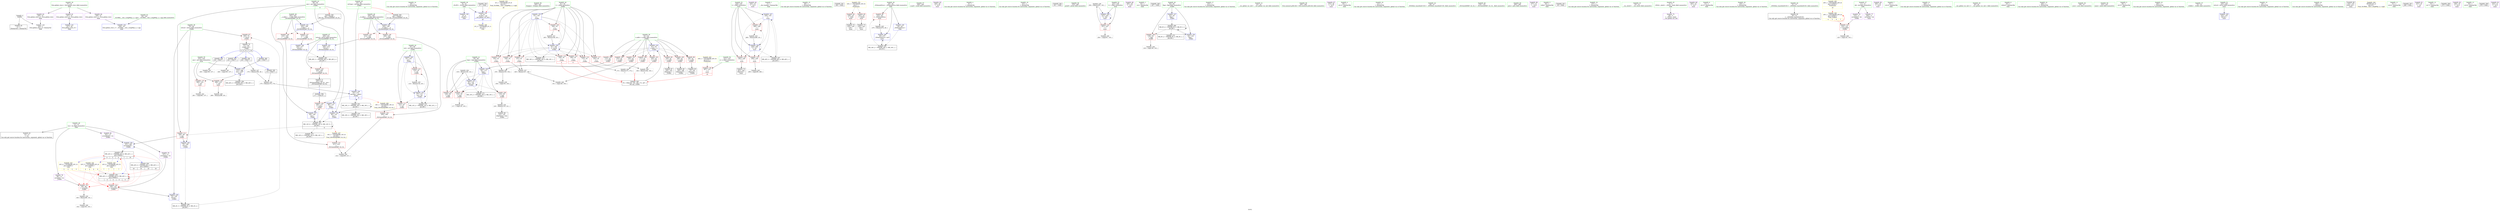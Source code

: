 digraph "SVFG" {
	label="SVFG";

	Node0x55bf9c7155f0 [shape=record,color=grey,label="{NodeID: 0\nNullPtr}"];
	Node0x55bf9c7155f0 -> Node0x55bf9c7287b0[style=solid];
	Node0x55bf9c7155f0 -> Node0x55bf9c72db80[style=solid];
	Node0x55bf9c726bb0 [shape=record,color=red,label="{NodeID: 97\n195\<--79\n\<--retval\n_Z3dfsi\n}"];
	Node0x55bf9c726bb0 -> Node0x55bf9c728ec0[style=solid];
	Node0x55bf9c724cc0 [shape=record,color=green,label="{NodeID: 14\n38\<--1\n\<--dummyObj\nCan only get source location for instruction, argument, global var or function.}"];
	Node0x55bf9c75a9d0 [shape=record,color=black,label="{NodeID: 360\n288 = PHI(77, )\n}"];
	Node0x55bf9c75a9d0 -> Node0x55bf9c72f1a0[style=solid];
	Node0x55bf9c727710 [shape=record,color=red,label="{NodeID: 111\n141\<--87\n\<--cnt\n_Z3dfsi\n}"];
	Node0x55bf9c727710 -> Node0x55bf9c72e4a0[style=solid];
	Node0x55bf9c725890 [shape=record,color=green,label="{NodeID: 28\n13\<--15\nvis\<--vis_field_insensitive\nGlob }"];
	Node0x55bf9c725890 -> Node0x55bf9c7288b0[style=solid];
	Node0x55bf9c725890 -> Node0x55bf9c729540[style=solid];
	Node0x55bf9c725890 -> Node0x55bf9c729610[style=solid];
	Node0x55bf9c725890 -> Node0x55bf9c7296e0[style=solid];
	Node0x55bf9c72cc20 [shape=record,color=red,label="{NodeID: 125\n220\<--200\n\<--retval\n_ZSt3minIiERKT_S2_S2_\n}"];
	Node0x55bf9c72cc20 -> Node0x55bf9c728f90[style=solid];
	Node0x55bf9c7265d0 [shape=record,color=green,label="{NodeID: 42\n87\<--88\ncnt\<--cnt_field_insensitive\n_Z3dfsi\n}"];
	Node0x55bf9c7265d0 -> Node0x55bf9c727640[style=solid];
	Node0x55bf9c7265d0 -> Node0x55bf9c727710[style=solid];
	Node0x55bf9c7265d0 -> Node0x55bf9c72e090[style=solid];
	Node0x55bf9c7265d0 -> Node0x55bf9c72e300[style=solid];
	Node0x55bf9c72d780 [shape=record,color=blue,label="{NodeID: 139\n8\<--9\n_ZL2PI\<--\nGlob }"];
	Node0x55bf9c7281b0 [shape=record,color=green,label="{NodeID: 56\n240\<--241\nfreopen\<--freopen_field_insensitive\n}"];
	Node0x55bf9c734320 [shape=record,color=grey,label="{NodeID: 236\n130 = Binary(129, 121, )\n}"];
	Node0x55bf9c734320 -> Node0x55bf9c72e230[style=solid];
	Node0x55bf9c72e3d0 [shape=record,color=blue,label="{NodeID: 153\n89\<--137\nans\<--\n_Z3dfsi\n}"];
	Node0x55bf9c72e3d0 -> Node0x55bf9c72e4a0[style=dashed];
	Node0x55bf9c72e3d0 -> Node0x55bf9c73cda0[style=dashed];
	Node0x55bf9c728ec0 [shape=record,color=black,label="{NodeID: 70\n77\<--195\n_Z3dfsi_ret\<--\n_Z3dfsi\n|{<s0>4|<s1>5|<s2>6|<s3>7|<s4>16}}"];
	Node0x55bf9c728ec0:s0 -> Node0x55bf9c759b20[style=solid,color=blue];
	Node0x55bf9c728ec0:s1 -> Node0x55bf9c759eb0[style=solid,color=blue];
	Node0x55bf9c728ec0:s2 -> Node0x55bf9c75a010[style=solid,color=blue];
	Node0x55bf9c728ec0:s3 -> Node0x55bf9c75a150[style=solid,color=blue];
	Node0x55bf9c728ec0:s4 -> Node0x55bf9c75a9d0[style=solid,color=blue];
	Node0x55bf9c735820 [shape=record,color=grey,label="{NodeID: 250\n212 = cmp(209, 211, )\n}"];
	Node0x55bf9c72ef30 [shape=record,color=blue,label="{NodeID: 167\n229\<--103\ni\<--\nmain\n}"];
	Node0x55bf9c72ef30 -> Node0x55bf9c72d2a0[style=dashed];
	Node0x55bf9c72ef30 -> Node0x55bf9c72d370[style=dashed];
	Node0x55bf9c72ef30 -> Node0x55bf9c72d440[style=dashed];
	Node0x55bf9c72ef30 -> Node0x55bf9c72f000[style=dashed];
	Node0x55bf9c72ef30 -> Node0x55bf9c73eba0[style=dashed];
	Node0x55bf9c729a20 [shape=record,color=purple,label="{NodeID: 84\n244\<--23\n\<--.str.4\nmain\n}"];
	Node0x55bf9c723dc0 [shape=record,color=green,label="{NodeID: 1\n7\<--1\n__dso_handle\<--dummyObj\nGlob }"];
	Node0x55bf9c726c80 [shape=record,color=red,label="{NodeID: 98\n96\<--81\n\<--n.addr\n_Z3dfsi\n}"];
	Node0x55bf9c726c80 -> Node0x55bf9c728ab0[style=solid];
	Node0x55bf9c724d50 [shape=record,color=green,label="{NodeID: 15\n68\<--1\n\<--dummyObj\nCan only get source location for instruction, argument, global var or function.}"];
	Node0x55bf9c75ace0 [shape=record,color=black,label="{NodeID: 361\n294 = PHI()\n}"];
	Node0x55bf9c7458a0 [shape=record,color=yellow,style=double,label="{NodeID: 278\n32V_1 = ENCHI(MR_32V_0)\npts\{1 \}\nFun[main]}"];
	Node0x55bf9c7458a0 -> Node0x55bf9c72a2d0[style=dashed];
	Node0x55bf9c7458a0 -> Node0x55bf9c72a3a0[style=dashed];
	Node0x55bf9c7277e0 [shape=record,color=red,label="{NodeID: 112\n188\<--89\n\<--ans\n_Z3dfsi\n}"];
	Node0x55bf9c7277e0 -> Node0x55bf9c72e8b0[style=solid];
	Node0x55bf9c7277e0 -> Node0x55bf9c72e980[style=solid];
	Node0x55bf9c725990 [shape=record,color=green,label="{NodeID: 29\n28\<--30\n_ZZ4mainE2ca\<--_ZZ4mainE2ca_field_insensitive\nGlob }"];
	Node0x55bf9c725990 -> Node0x55bf9c726ae0[style=solid];
	Node0x55bf9c725990 -> Node0x55bf9c72d880[style=solid];
	Node0x55bf9c725990 -> Node0x55bf9c72f0d0[style=solid];
	Node0x55bf9c72ccf0 [shape=record,color=red,label="{NodeID: 126\n210\<--202\n\<--__a.addr\n_ZSt3minIiERKT_S2_S2_\n}"];
	Node0x55bf9c72ccf0 -> Node0x55bf9c72d100[style=solid];
	Node0x55bf9c7266a0 [shape=record,color=green,label="{NodeID: 43\n89\<--90\nans\<--ans_field_insensitive\n_Z3dfsi\n|{|<s4>8}}"];
	Node0x55bf9c7266a0 -> Node0x55bf9c7277e0[style=solid];
	Node0x55bf9c7266a0 -> Node0x55bf9c72e3d0[style=solid];
	Node0x55bf9c7266a0 -> Node0x55bf9c72e4a0[style=solid];
	Node0x55bf9c7266a0 -> Node0x55bf9c72e710[style=solid];
	Node0x55bf9c7266a0:s4 -> Node0x55bf9c75ae80[style=solid,color=red];
	Node0x55bf9c72d880 [shape=record,color=blue,label="{NodeID: 140\n28\<--29\n_ZZ4mainE2ca\<--\nGlob }"];
	Node0x55bf9c72d880 -> Node0x55bf9c73e1a0[style=dashed];
	Node0x55bf9c7282b0 [shape=record,color=green,label="{NodeID: 57\n248\<--249\nscanf\<--scanf_field_insensitive\n}"];
	Node0x55bf9c7344a0 [shape=record,color=grey,label="{NodeID: 237\n149 = Binary(147, 148, )\n}"];
	Node0x55bf9c7344a0 -> Node0x55bf9c7356a0[style=solid];
	Node0x55bf9c72e4a0 [shape=record,color=blue,label="{NodeID: 154\n89\<--141\nans\<--\n_Z3dfsi\n}"];
	Node0x55bf9c72e4a0 -> Node0x55bf9c73cda0[style=dashed];
	Node0x55bf9c728f90 [shape=record,color=black,label="{NodeID: 71\n197\<--220\n_ZSt3minIiERKT_S2_S2__ret\<--\n_ZSt3minIiERKT_S2_S2_\n|{<s0>8}}"];
	Node0x55bf9c728f90:s0 -> Node0x55bf9c75a290[style=solid,color=blue];
	Node0x55bf9c73cda0 [shape=record,color=black,label="{NodeID: 251\nMR_14V_6 = PHI(MR_14V_8, MR_14V_5, )\npts\{90 \}\n|{|<s5>8}}"];
	Node0x55bf9c73cda0 -> Node0x55bf9c7277e0[style=dashed];
	Node0x55bf9c73cda0 -> Node0x55bf9c72cb50[style=dashed];
	Node0x55bf9c73cda0 -> Node0x55bf9c72e710[style=dashed];
	Node0x55bf9c73cda0 -> Node0x55bf9c73cda0[style=dashed];
	Node0x55bf9c73cda0 -> Node0x55bf9c743fa0[style=dashed];
	Node0x55bf9c73cda0:s5 -> Node0x55bf9c746ac0[style=dashed,color=red];
	Node0x55bf9c72f000 [shape=record,color=blue,label="{NodeID: 168\n229\<--269\ni\<--inc\nmain\n}"];
	Node0x55bf9c72f000 -> Node0x55bf9c72d2a0[style=dashed];
	Node0x55bf9c72f000 -> Node0x55bf9c72d370[style=dashed];
	Node0x55bf9c72f000 -> Node0x55bf9c72d440[style=dashed];
	Node0x55bf9c72f000 -> Node0x55bf9c72f000[style=dashed];
	Node0x55bf9c72f000 -> Node0x55bf9c73eba0[style=dashed];
	Node0x55bf9c729af0 [shape=record,color=purple,label="{NodeID: 85\n246\<--26\n\<--.str.5\nmain\n}"];
	Node0x55bf9c723e50 [shape=record,color=green,label="{NodeID: 2\n9\<--1\n\<--dummyObj\nCan only get source location for instruction, argument, global var or function.}"];
	Node0x55bf9c74b190 [shape=record,color=yellow,style=double,label="{NodeID: 348\n2V_2 = CSCHI(MR_2V_1)\npts\{10 \}\nCS[]}"];
	Node0x55bf9c726d50 [shape=record,color=red,label="{NodeID: 99\n105\<--81\n\<--n.addr\n_Z3dfsi\n}"];
	Node0x55bf9c726d50 -> Node0x55bf9c728c50[style=solid];
	Node0x55bf9c724de0 [shape=record,color=green,label="{NodeID: 16\n101\<--1\n\<--dummyObj\nCan only get source location for instruction, argument, global var or function.}"];
	Node0x55bf9c75adb0 [shape=record,color=black,label="{NodeID: 362\n301 = PHI()\n}"];
	Node0x55bf9c7278b0 [shape=record,color=red,label="{NodeID: 113\n147\<--91\n\<--i\n_Z3dfsi\n}"];
	Node0x55bf9c7278b0 -> Node0x55bf9c7344a0[style=solid];
	Node0x55bf9c725a90 [shape=record,color=green,label="{NodeID: 30\n37\<--41\nllvm.global_ctors\<--llvm.global_ctors_field_insensitive\nGlob }"];
	Node0x55bf9c725a90 -> Node0x55bf9c729fd0[style=solid];
	Node0x55bf9c725a90 -> Node0x55bf9c72a0d0[style=solid];
	Node0x55bf9c725a90 -> Node0x55bf9c72a1d0[style=solid];
	Node0x55bf9c72cdc0 [shape=record,color=red,label="{NodeID: 127\n217\<--202\n\<--__a.addr\n_ZSt3minIiERKT_S2_S2_\n}"];
	Node0x55bf9c72cdc0 -> Node0x55bf9c72ecc0[style=solid];
	Node0x55bf9c726770 [shape=record,color=green,label="{NodeID: 44\n91\<--92\ni\<--i_field_insensitive\n_Z3dfsi\n}"];
	Node0x55bf9c726770 -> Node0x55bf9c7278b0[style=solid];
	Node0x55bf9c726770 -> Node0x55bf9c727980[style=solid];
	Node0x55bf9c726770 -> Node0x55bf9c727a50[style=solid];
	Node0x55bf9c726770 -> Node0x55bf9c72c4d0[style=solid];
	Node0x55bf9c726770 -> Node0x55bf9c72c5a0[style=solid];
	Node0x55bf9c726770 -> Node0x55bf9c72c670[style=solid];
	Node0x55bf9c726770 -> Node0x55bf9c72c740[style=solid];
	Node0x55bf9c726770 -> Node0x55bf9c72c810[style=solid];
	Node0x55bf9c726770 -> Node0x55bf9c72e570[style=solid];
	Node0x55bf9c726770 -> Node0x55bf9c72e7e0[style=solid];
	Node0x55bf9c733120 [shape=record,color=grey,label="{NodeID: 224\n155 = Binary(153, 154, )\n}"];
	Node0x55bf9c733120 -> Node0x55bf9c7347a0[style=solid];
	Node0x55bf9c72d980 [shape=record,color=blue,label="{NodeID: 141\n327\<--38\nllvm.global_ctors_0\<--\nGlob }"];
	Node0x55bf9c7283b0 [shape=record,color=green,label="{NodeID: 58\n279\<--280\nprintf\<--printf_field_insensitive\n}"];
	Node0x55bf9c734620 [shape=record,color=grey,label="{NodeID: 238\n252 = Binary(251, 101, )\n}"];
	Node0x55bf9c734620 -> Node0x55bf9c72ee60[style=solid];
	Node0x55bf9c72e570 [shape=record,color=blue,label="{NodeID: 155\n91\<--145\ni\<--\n_Z3dfsi\n}"];
	Node0x55bf9c72e570 -> Node0x55bf9c7278b0[style=dashed];
	Node0x55bf9c72e570 -> Node0x55bf9c727980[style=dashed];
	Node0x55bf9c72e570 -> Node0x55bf9c727a50[style=dashed];
	Node0x55bf9c72e570 -> Node0x55bf9c72c4d0[style=dashed];
	Node0x55bf9c72e570 -> Node0x55bf9c72c5a0[style=dashed];
	Node0x55bf9c72e570 -> Node0x55bf9c72c670[style=dashed];
	Node0x55bf9c72e570 -> Node0x55bf9c72c740[style=dashed];
	Node0x55bf9c72e570 -> Node0x55bf9c72c810[style=dashed];
	Node0x55bf9c72e570 -> Node0x55bf9c72e7e0[style=dashed];
	Node0x55bf9c72e570 -> Node0x55bf9c7444a0[style=dashed];
	Node0x55bf9c729060 [shape=record,color=black,label="{NodeID: 72\n239\<--236\ncall\<--\nmain\n}"];
	Node0x55bf9c72f0d0 [shape=record,color=blue,label="{NodeID: 169\n28\<--275\n_ZZ4mainE2ca\<--inc5\nmain\n}"];
	Node0x55bf9c72f0d0 -> Node0x55bf9c73e1a0[style=dashed];
	Node0x55bf9c729bc0 [shape=record,color=purple,label="{NodeID: 86\n265\<--26\n\<--.str.5\nmain\n}"];
	Node0x55bf9c723ee0 [shape=record,color=green,label="{NodeID: 3\n16\<--1\n.str\<--dummyObj\nGlob }"];
	Node0x55bf9c759a20 [shape=record,color=black,label="{NodeID: 349\n247 = PHI()\n}"];
	Node0x55bf9c7418a0 [shape=record,color=black,label="{NodeID: 266\nMR_8V_4 = PHI(MR_8V_5, MR_8V_3, )\npts\{84 \}\n}"];
	Node0x55bf9c7418a0 -> Node0x55bf9c727300[style=dashed];
	Node0x55bf9c7418a0 -> Node0x55bf9c72e160[style=dashed];
	Node0x55bf9c7418a0 -> Node0x55bf9c7418a0[style=dashed];
	Node0x55bf9c7418a0 -> Node0x55bf9c742ca0[style=dashed];
	Node0x55bf9c726e20 [shape=record,color=red,label="{NodeID: 100\n112\<--81\n\<--n.addr\n_Z3dfsi\n}"];
	Node0x55bf9c726e20 -> Node0x55bf9c72dfc0[style=solid];
	Node0x55bf9c724e70 [shape=record,color=green,label="{NodeID: 17\n103\<--1\n\<--dummyObj\nCan only get source location for instruction, argument, global var or function.}"];
	Node0x55bf9c75ae80 [shape=record,color=black,label="{NodeID: 363\n198 = PHI(89, )\n0th arg _ZSt3minIiERKT_S2_S2_ }"];
	Node0x55bf9c75ae80 -> Node0x55bf9c72ea50[style=solid];
	Node0x55bf9c727980 [shape=record,color=red,label="{NodeID: 114\n148\<--91\n\<--i\n_Z3dfsi\n}"];
	Node0x55bf9c727980 -> Node0x55bf9c7344a0[style=solid];
	Node0x55bf9c725b90 [shape=record,color=green,label="{NodeID: 31\n42\<--43\n__cxx_global_var_init\<--__cxx_global_var_init_field_insensitive\n}"];
	Node0x55bf9c72ce90 [shape=record,color=red,label="{NodeID: 128\n208\<--204\n\<--__b.addr\n_ZSt3minIiERKT_S2_S2_\n}"];
	Node0x55bf9c72ce90 -> Node0x55bf9c72d030[style=solid];
	Node0x55bf9c726840 [shape=record,color=green,label="{NodeID: 45\n93\<--94\nref.tmp\<--ref.tmp_field_insensitive\n_Z3dfsi\n|{|<s1>8}}"];
	Node0x55bf9c726840 -> Node0x55bf9c72e640[style=solid];
	Node0x55bf9c726840:s1 -> Node0x55bf9c75b020[style=solid,color=red];
	Node0x55bf9c7332a0 [shape=record,color=grey,label="{NodeID: 225\n275 = Binary(274, 29, )\n}"];
	Node0x55bf9c7332a0 -> Node0x55bf9c72f0d0[style=solid];
	Node0x55bf9c72da80 [shape=record,color=blue,label="{NodeID: 142\n328\<--39\nllvm.global_ctors_1\<--_GLOBAL__sub_I_xing89qs_2_1.cpp\nGlob }"];
	Node0x55bf9c7284b0 [shape=record,color=green,label="{NodeID: 59\n285\<--286\nllvm.memset.p0i8.i64\<--llvm.memset.p0i8.i64_field_insensitive\n}"];
	Node0x55bf9c7347a0 [shape=record,color=grey,label="{NodeID: 239\n156 = cmp(155, 103, )\n}"];
	Node0x55bf9c72e640 [shape=record,color=blue,label="{NodeID: 156\n93\<--175\nref.tmp\<--add23\n_Z3dfsi\n|{|<s2>8}}"];
	Node0x55bf9c72e640 -> Node0x55bf9c72cb50[style=dashed];
	Node0x55bf9c72e640 -> Node0x55bf9c73d7a0[style=dashed];
	Node0x55bf9c72e640:s2 -> Node0x55bf9c746bd0[style=dashed,color=red];
	Node0x55bf9c729130 [shape=record,color=black,label="{NodeID: 73\n245\<--242\ncall1\<--\nmain\n}"];
	Node0x55bf9c73d7a0 [shape=record,color=black,label="{NodeID: 253\nMR_18V_3 = PHI(MR_18V_5, MR_18V_1, )\npts\{94 \}\n}"];
	Node0x55bf9c73d7a0 -> Node0x55bf9c72e640[style=dashed];
	Node0x55bf9c73d7a0 -> Node0x55bf9c73d7a0[style=dashed];
	Node0x55bf9c73d7a0 -> Node0x55bf9c7449a0[style=dashed];
	Node0x55bf9c72f1a0 [shape=record,color=blue,label="{NodeID: 170\n233\<--288\nans\<--call7\nmain\n}"];
	Node0x55bf9c72f1a0 -> Node0x55bf9c72d5e0[style=dashed];
	Node0x55bf9c72f1a0 -> Node0x55bf9c72d6b0[style=dashed];
	Node0x55bf9c72f1a0 -> Node0x55bf9c73f0a0[style=dashed];
	Node0x55bf9c729c90 [shape=record,color=purple,label="{NodeID: 87\n272\<--26\n\<--.str.5\nmain\n}"];
	Node0x55bf9c723f70 [shape=record,color=green,label="{NodeID: 4\n18\<--1\n.str.2\<--dummyObj\nGlob }"];
	Node0x55bf9c759b20 [shape=record,color=black,label="{NodeID: 350\n159 = PHI(77, )\n}"];
	Node0x55bf9c759b20 -> Node0x55bf9c734da0[style=solid];
	Node0x55bf9c726ef0 [shape=record,color=red,label="{NodeID: 101\n150\<--81\n\<--n.addr\n_Z3dfsi\n}"];
	Node0x55bf9c726ef0 -> Node0x55bf9c7356a0[style=solid];
	Node0x55bf9c724f00 [shape=record,color=green,label="{NodeID: 18\n121\<--1\n\<--dummyObj\nCan only get source location for instruction, argument, global var or function.}"];
	Node0x55bf9c75b020 [shape=record,color=black,label="{NodeID: 364\n199 = PHI(93, )\n1st arg _ZSt3minIiERKT_S2_S2_ }"];
	Node0x55bf9c75b020 -> Node0x55bf9c72eb20[style=solid];
	Node0x55bf9c727a50 [shape=record,color=red,label="{NodeID: 115\n154\<--91\n\<--i\n_Z3dfsi\n}"];
	Node0x55bf9c727a50 -> Node0x55bf9c733120[style=solid];
	Node0x55bf9c725c90 [shape=record,color=green,label="{NodeID: 32\n46\<--47\n_ZNSt8ios_base4InitC1Ev\<--_ZNSt8ios_base4InitC1Ev_field_insensitive\n}"];
	Node0x55bf9c72cf60 [shape=record,color=red,label="{NodeID: 129\n214\<--204\n\<--__b.addr\n_ZSt3minIiERKT_S2_S2_\n}"];
	Node0x55bf9c72cf60 -> Node0x55bf9c72ebf0[style=solid];
	Node0x55bf9c726910 [shape=record,color=green,label="{NodeID: 46\n178\<--179\n_ZSt3minIiERKT_S2_S2_\<--_ZSt3minIiERKT_S2_S2__field_insensitive\n}"];
	Node0x55bf9c733420 [shape=record,color=grey,label="{NodeID: 226\n173 = Binary(171, 172, )\n|{<s0>7}}"];
	Node0x55bf9c733420:s0 -> Node0x55bf9c75b160[style=solid,color=red];
	Node0x55bf9c72db80 [shape=record,color=blue, style = dotted,label="{NodeID: 143\n329\<--3\nllvm.global_ctors_2\<--dummyVal\nGlob }"];
	Node0x55bf9c7285b0 [shape=record,color=green,label="{NodeID: 60\n295\<--296\nputs\<--puts_field_insensitive\n}"];
	Node0x55bf9c734920 [shape=record,color=grey,label="{NodeID: 240\n254 = cmp(251, 103, )\n}"];
	Node0x55bf9c72e710 [shape=record,color=blue,label="{NodeID: 157\n89\<--180\nans\<--\n_Z3dfsi\n}"];
	Node0x55bf9c72e710 -> Node0x55bf9c73cda0[style=dashed];
	Node0x55bf9c729200 [shape=record,color=black,label="{NodeID: 74\n263\<--262\nidxprom\<--\nmain\n}"];
	Node0x55bf9c73dca0 [shape=record,color=black,label="{NodeID: 254\nMR_22V_3 = PHI(MR_22V_8, MR_22V_1, )\npts\{150000 \}\n|{|<s2>4|<s3>4|<s4>4|<s5>4}}"];
	Node0x55bf9c73dca0 -> Node0x55bf9c72e8b0[style=dashed];
	Node0x55bf9c73dca0 -> Node0x55bf9c73dca0[style=dashed];
	Node0x55bf9c73dca0:s2 -> Node0x55bf9c72c8e0[style=dashed,color=red];
	Node0x55bf9c73dca0:s3 -> Node0x55bf9c72c9b0[style=dashed,color=red];
	Node0x55bf9c73dca0:s4 -> Node0x55bf9c73dca0[style=dashed,color=red];
	Node0x55bf9c73dca0:s5 -> Node0x55bf9c744ea0[style=dashed,color=red];
	Node0x55bf9c729d60 [shape=record,color=purple,label="{NodeID: 88\n277\<--31\n\<--.str.6\nmain\n}"];
	Node0x55bf9c7247b0 [shape=record,color=green,label="{NodeID: 5\n20\<--1\nstdin\<--dummyObj\nGlob }"];
	Node0x55bf9c759d10 [shape=record,color=black,label="{NodeID: 351\n49 = PHI()\n}"];
	Node0x55bf9c726fc0 [shape=record,color=red,label="{NodeID: 102\n153\<--81\n\<--n.addr\n_Z3dfsi\n}"];
	Node0x55bf9c726fc0 -> Node0x55bf9c733120[style=solid];
	Node0x55bf9c724f90 [shape=record,color=green,label="{NodeID: 19\n137\<--1\n\<--dummyObj\nCan only get source location for instruction, argument, global var or function.}"];
	Node0x55bf9c75b160 [shape=record,color=black,label="{NodeID: 365\n78 = PHI(158, 164, 168, 173, 287, )\n0th arg _Z3dfsi }"];
	Node0x55bf9c75b160 -> Node0x55bf9c72dd50[style=solid];
	Node0x55bf9c72c4d0 [shape=record,color=red,label="{NodeID: 116\n158\<--91\n\<--i\n_Z3dfsi\n|{<s0>4}}"];
	Node0x55bf9c72c4d0:s0 -> Node0x55bf9c75b160[style=solid,color=red];
	Node0x55bf9c725d90 [shape=record,color=green,label="{NodeID: 33\n52\<--53\n__cxa_atexit\<--__cxa_atexit_field_insensitive\n}"];
	Node0x55bf9c72d030 [shape=record,color=red,label="{NodeID: 130\n209\<--208\n\<--\n_ZSt3minIiERKT_S2_S2_\n}"];
	Node0x55bf9c72d030 -> Node0x55bf9c735820[style=solid];
	Node0x55bf9c726a10 [shape=record,color=green,label="{NodeID: 47\n200\<--201\nretval\<--retval_field_insensitive\n_ZSt3minIiERKT_S2_S2_\n}"];
	Node0x55bf9c726a10 -> Node0x55bf9c72cc20[style=solid];
	Node0x55bf9c726a10 -> Node0x55bf9c72ebf0[style=solid];
	Node0x55bf9c726a10 -> Node0x55bf9c72ecc0[style=solid];
	Node0x55bf9c7335a0 [shape=record,color=grey,label="{NodeID: 227\n170 = Binary(169, 29, )\n}"];
	Node0x55bf9c7335a0 -> Node0x55bf9c734020[style=solid];
	Node0x55bf9c72dc80 [shape=record,color=blue,label="{NodeID: 144\n8\<--67\n_ZL2PI\<--call\n__cxx_global_var_init.1\n|{<s0>20}}"];
	Node0x55bf9c72dc80:s0 -> Node0x55bf9c74b190[style=dashed,color=blue];
	Node0x55bf9c7286b0 [shape=record,color=green,label="{NodeID: 61\n39\<--322\n_GLOBAL__sub_I_xing89qs_2_1.cpp\<--_GLOBAL__sub_I_xing89qs_2_1.cpp_field_insensitive\n}"];
	Node0x55bf9c7286b0 -> Node0x55bf9c72da80[style=solid];
	Node0x55bf9c734aa0 [shape=record,color=grey,label="{NodeID: 241\n166 = cmp(165, 137, )\n}"];
	Node0x55bf9c72e7e0 [shape=record,color=blue,label="{NodeID: 158\n91\<--185\ni\<--inc26\n_Z3dfsi\n}"];
	Node0x55bf9c72e7e0 -> Node0x55bf9c7278b0[style=dashed];
	Node0x55bf9c72e7e0 -> Node0x55bf9c727980[style=dashed];
	Node0x55bf9c72e7e0 -> Node0x55bf9c727a50[style=dashed];
	Node0x55bf9c72e7e0 -> Node0x55bf9c72c4d0[style=dashed];
	Node0x55bf9c72e7e0 -> Node0x55bf9c72c5a0[style=dashed];
	Node0x55bf9c72e7e0 -> Node0x55bf9c72c670[style=dashed];
	Node0x55bf9c72e7e0 -> Node0x55bf9c72c740[style=dashed];
	Node0x55bf9c72e7e0 -> Node0x55bf9c72c810[style=dashed];
	Node0x55bf9c72e7e0 -> Node0x55bf9c72e7e0[style=dashed];
	Node0x55bf9c72e7e0 -> Node0x55bf9c7444a0[style=dashed];
	Node0x55bf9c7292d0 [shape=record,color=purple,label="{NodeID: 75\n48\<--4\n\<--_ZStL8__ioinit\n__cxx_global_var_init\n}"];
	Node0x55bf9c73e1a0 [shape=record,color=black,label="{NodeID: 255\nMR_34V_2 = PHI(MR_34V_3, MR_34V_1, )\npts\{30 \}\n}"];
	Node0x55bf9c73e1a0 -> Node0x55bf9c726ae0[style=dashed];
	Node0x55bf9c73e1a0 -> Node0x55bf9c72f0d0[style=dashed];
	Node0x55bf9c729e30 [shape=record,color=purple,label="{NodeID: 89\n293\<--33\n\<--.str.7\nmain\n}"];
	Node0x55bf9c724840 [shape=record,color=green,label="{NodeID: 6\n21\<--1\n.str.3\<--dummyObj\nGlob }"];
	Node0x55bf9c759de0 [shape=record,color=black,label="{NodeID: 352\n67 = PHI()\n}"];
	Node0x55bf9c759de0 -> Node0x55bf9c72dc80[style=solid];
	Node0x55bf9c7427a0 [shape=record,color=black,label="{NodeID: 269\nMR_4V_3 = PHI(MR_4V_4, MR_4V_2, )\npts\{80 \}\n}"];
	Node0x55bf9c7427a0 -> Node0x55bf9c726bb0[style=dashed];
	Node0x55bf9c727090 [shape=record,color=red,label="{NodeID: 103\n162\<--81\n\<--n.addr\n_Z3dfsi\n}"];
	Node0x55bf9c727090 -> Node0x55bf9c733720[style=solid];
	Node0x55bf9c725090 [shape=record,color=green,label="{NodeID: 20\n145\<--1\n\<--dummyObj\nCan only get source location for instruction, argument, global var or function.}"];
	Node0x55bf9c746740 [shape=record,color=yellow,style=double,label="{NodeID: 283\n42V_1 = ENCHI(MR_42V_0)\npts\{232 \}\nFun[main]}"];
	Node0x55bf9c746740 -> Node0x55bf9c72d510[style=dashed];
	Node0x55bf9c72c5a0 [shape=record,color=red,label="{NodeID: 117\n163\<--91\n\<--i\n_Z3dfsi\n}"];
	Node0x55bf9c72c5a0 -> Node0x55bf9c733720[style=solid];
	Node0x55bf9c725e90 [shape=record,color=green,label="{NodeID: 34\n51\<--57\n_ZNSt8ios_base4InitD1Ev\<--_ZNSt8ios_base4InitD1Ev_field_insensitive\n}"];
	Node0x55bf9c725e90 -> Node0x55bf9c7289b0[style=solid];
	Node0x55bf9c72d100 [shape=record,color=red,label="{NodeID: 131\n211\<--210\n\<--\n_ZSt3minIiERKT_S2_S2_\n}"];
	Node0x55bf9c72d100 -> Node0x55bf9c735820[style=solid];
	Node0x55bf9c727b00 [shape=record,color=green,label="{NodeID: 48\n202\<--203\n__a.addr\<--__a.addr_field_insensitive\n_ZSt3minIiERKT_S2_S2_\n}"];
	Node0x55bf9c727b00 -> Node0x55bf9c72ccf0[style=solid];
	Node0x55bf9c727b00 -> Node0x55bf9c72cdc0[style=solid];
	Node0x55bf9c727b00 -> Node0x55bf9c72ea50[style=solid];
	Node0x55bf9c733720 [shape=record,color=grey,label="{NodeID: 228\n164 = Binary(162, 163, )\n|{<s0>5}}"];
	Node0x55bf9c733720:s0 -> Node0x55bf9c75b160[style=solid,color=red];
	Node0x55bf9c72dd50 [shape=record,color=blue,label="{NodeID: 145\n81\<--78\nn.addr\<--n\n_Z3dfsi\n}"];
	Node0x55bf9c72dd50 -> Node0x55bf9c726c80[style=dashed];
	Node0x55bf9c72dd50 -> Node0x55bf9c726d50[style=dashed];
	Node0x55bf9c72dd50 -> Node0x55bf9c726e20[style=dashed];
	Node0x55bf9c72dd50 -> Node0x55bf9c726ef0[style=dashed];
	Node0x55bf9c72dd50 -> Node0x55bf9c726fc0[style=dashed];
	Node0x55bf9c72dd50 -> Node0x55bf9c727090[style=dashed];
	Node0x55bf9c72dd50 -> Node0x55bf9c727160[style=dashed];
	Node0x55bf9c72dd50 -> Node0x55bf9c727230[style=dashed];
	Node0x55bf9c7287b0 [shape=record,color=black,label="{NodeID: 62\n2\<--3\ndummyVal\<--dummyVal\n}"];
	Node0x55bf9c734c20 [shape=record,color=grey,label="{NodeID: 242\n291 = cmp(290, 137, )\n}"];
	Node0x55bf9c72e8b0 [shape=record,color=blue,label="{NodeID: 159\n191\<--188\narrayidx28\<--\n_Z3dfsi\n}"];
	Node0x55bf9c72e8b0 -> Node0x55bf9c744ea0[style=dashed];
	Node0x55bf9c7293a0 [shape=record,color=purple,label="{NodeID: 76\n123\<--11\narrayidx5\<--ok\n_Z3dfsi\n}"];
	Node0x55bf9c7293a0 -> Node0x55bf9c72ca80[style=solid];
	Node0x55bf9c729f00 [shape=record,color=purple,label="{NodeID: 90\n300\<--35\n\<--.str.8\nmain\n}"];
	Node0x55bf9c7248d0 [shape=record,color=green,label="{NodeID: 7\n23\<--1\n.str.4\<--dummyObj\nGlob }"];
	Node0x55bf9c759eb0 [shape=record,color=black,label="{NodeID: 353\n165 = PHI(77, )\n}"];
	Node0x55bf9c759eb0 -> Node0x55bf9c734aa0[style=solid];
	Node0x55bf9c742ca0 [shape=record,color=black,label="{NodeID: 270\nMR_8V_2 = PHI(MR_8V_4, MR_8V_1, )\npts\{84 \}\n}"];
	Node0x55bf9c727160 [shape=record,color=red,label="{NodeID: 104\n171\<--81\n\<--n.addr\n_Z3dfsi\n}"];
	Node0x55bf9c727160 -> Node0x55bf9c733420[style=solid];
	Node0x55bf9c725190 [shape=record,color=green,label="{NodeID: 21\n260\<--1\n\<--dummyObj\nCan only get source location for instruction, argument, global var or function.}"];
	Node0x55bf9c72c670 [shape=record,color=red,label="{NodeID: 118\n168\<--91\n\<--i\n_Z3dfsi\n|{<s0>6}}"];
	Node0x55bf9c72c670:s0 -> Node0x55bf9c75b160[style=solid,color=red];
	Node0x55bf9c725f90 [shape=record,color=green,label="{NodeID: 35\n64\<--65\n__cxx_global_var_init.1\<--__cxx_global_var_init.1_field_insensitive\n}"];
	Node0x55bf9c72d1d0 [shape=record,color=red,label="{NodeID: 132\n251\<--227\n\<--t\nmain\n}"];
	Node0x55bf9c72d1d0 -> Node0x55bf9c734620[style=solid];
	Node0x55bf9c72d1d0 -> Node0x55bf9c734920[style=solid];
	Node0x55bf9c727bd0 [shape=record,color=green,label="{NodeID: 49\n204\<--205\n__b.addr\<--__b.addr_field_insensitive\n_ZSt3minIiERKT_S2_S2_\n}"];
	Node0x55bf9c727bd0 -> Node0x55bf9c72ce90[style=solid];
	Node0x55bf9c727bd0 -> Node0x55bf9c72cf60[style=solid];
	Node0x55bf9c727bd0 -> Node0x55bf9c72eb20[style=solid];
	Node0x55bf9c7338a0 [shape=record,color=grey,label="{NodeID: 229\n299 = Binary(298, 29, )\n}"];
	Node0x55bf9c72de20 [shape=record,color=blue,label="{NodeID: 146\n79\<--108\nretval\<--\n_Z3dfsi\n}"];
	Node0x55bf9c72de20 -> Node0x55bf9c7427a0[style=dashed];
	Node0x55bf9c7288b0 [shape=record,color=black,label="{NodeID: 63\n14\<--13\n\<--vis\nCan only get source location for instruction, argument, global var or function.}"];
	Node0x55bf9c734da0 [shape=record,color=grey,label="{NodeID: 243\n160 = cmp(159, 137, )\n}"];
	Node0x55bf9c72e980 [shape=record,color=blue,label="{NodeID: 160\n79\<--188\nretval\<--\n_Z3dfsi\n}"];
	Node0x55bf9c72e980 -> Node0x55bf9c7427a0[style=dashed];
	Node0x55bf9c729470 [shape=record,color=purple,label="{NodeID: 77\n264\<--11\narrayidx\<--ok\nmain\n}"];
	Node0x55bf9c73eba0 [shape=record,color=black,label="{NodeID: 257\nMR_40V_2 = PHI(MR_40V_4, MR_40V_1, )\npts\{230 \}\n}"];
	Node0x55bf9c73eba0 -> Node0x55bf9c72ef30[style=dashed];
	Node0x55bf9c729fd0 [shape=record,color=purple,label="{NodeID: 91\n327\<--37\nllvm.global_ctors_0\<--llvm.global_ctors\nGlob }"];
	Node0x55bf9c729fd0 -> Node0x55bf9c72d980[style=solid];
	Node0x55bf9c724960 [shape=record,color=green,label="{NodeID: 8\n25\<--1\nstdout\<--dummyObj\nGlob }"];
	Node0x55bf9c75a010 [shape=record,color=black,label="{NodeID: 354\n169 = PHI(77, )\n}"];
	Node0x55bf9c75a010 -> Node0x55bf9c7335a0[style=solid];
	Node0x55bf9c7431a0 [shape=record,color=black,label="{NodeID: 271\nMR_10V_2 = PHI(MR_10V_4, MR_10V_1, )\npts\{86 \}\n}"];
	Node0x55bf9c727230 [shape=record,color=red,label="{NodeID: 105\n189\<--81\n\<--n.addr\n_Z3dfsi\n}"];
	Node0x55bf9c727230 -> Node0x55bf9c728df0[style=solid];
	Node0x55bf9c725290 [shape=record,color=green,label="{NodeID: 22\n282\<--1\n\<--dummyObj\nCan only get source location for instruction, argument, global var or function.}"];
	Node0x55bf9c746900 [shape=record,color=yellow,style=double,label="{NodeID: 285\n20V_1 = ENCHI(MR_20V_0)\npts\{120000 \}\nFun[main]|{<s0>16}}"];
	Node0x55bf9c746900:s0 -> Node0x55bf9c747680[style=dashed,color=red];
	Node0x55bf9c72c740 [shape=record,color=red,label="{NodeID: 119\n172\<--91\n\<--i\n_Z3dfsi\n}"];
	Node0x55bf9c72c740 -> Node0x55bf9c733420[style=solid];
	Node0x55bf9c726090 [shape=record,color=green,label="{NodeID: 36\n69\<--70\nacos\<--acos_field_insensitive\n}"];
	Node0x55bf9c72d2a0 [shape=record,color=red,label="{NodeID: 133\n258\<--229\n\<--i\nmain\n}"];
	Node0x55bf9c72d2a0 -> Node0x55bf9c7350a0[style=solid];
	Node0x55bf9c727ca0 [shape=record,color=green,label="{NodeID: 50\n222\<--223\nmain\<--main_field_insensitive\n}"];
	Node0x55bf9c733a20 [shape=record,color=grey,label="{NodeID: 230\n100 = Binary(99, 101, )\n}"];
	Node0x55bf9c733a20 -> Node0x55bf9c735220[style=solid];
	Node0x55bf9c72def0 [shape=record,color=blue,label="{NodeID: 147\n83\<--29\nflag\<--\n_Z3dfsi\n}"];
	Node0x55bf9c72def0 -> Node0x55bf9c7418a0[style=dashed];
	Node0x55bf9c7289b0 [shape=record,color=black,label="{NodeID: 64\n50\<--51\n\<--_ZNSt8ios_base4InitD1Ev\nCan only get source location for instruction, argument, global var or function.}"];
	Node0x55bf9c734f20 [shape=record,color=grey,label="{NodeID: 244\n139 = cmp(138, 103, )\n}"];
	Node0x55bf9c72ea50 [shape=record,color=blue,label="{NodeID: 161\n202\<--198\n__a.addr\<--__a\n_ZSt3minIiERKT_S2_S2_\n}"];
	Node0x55bf9c72ea50 -> Node0x55bf9c72ccf0[style=dashed];
	Node0x55bf9c72ea50 -> Node0x55bf9c72cdc0[style=dashed];
	Node0x55bf9c729540 [shape=record,color=purple,label="{NodeID: 78\n98\<--13\narrayidx\<--vis\n_Z3dfsi\n}"];
	Node0x55bf9c729540 -> Node0x55bf9c72c8e0[style=solid];
	Node0x55bf9c73f0a0 [shape=record,color=black,label="{NodeID: 258\nMR_44V_2 = PHI(MR_44V_3, MR_44V_1, )\npts\{234 \}\n}"];
	Node0x55bf9c73f0a0 -> Node0x55bf9c72f1a0[style=dashed];
	Node0x55bf9c72a0d0 [shape=record,color=purple,label="{NodeID: 92\n328\<--37\nllvm.global_ctors_1\<--llvm.global_ctors\nGlob }"];
	Node0x55bf9c72a0d0 -> Node0x55bf9c72da80[style=solid];
	Node0x55bf9c7249f0 [shape=record,color=green,label="{NodeID: 9\n26\<--1\n.str.5\<--dummyObj\nGlob }"];
	Node0x55bf9c75a150 [shape=record,color=black,label="{NodeID: 355\n174 = PHI(77, )\n}"];
	Node0x55bf9c75a150 -> Node0x55bf9c734020[style=solid];
	Node0x55bf9c743eb0 [shape=record,color=black,label="{NodeID: 272\nMR_12V_2 = PHI(MR_12V_4, MR_12V_1, )\npts\{88 \}\n}"];
	Node0x55bf9c727300 [shape=record,color=red,label="{NodeID: 106\n138\<--83\n\<--flag\n_Z3dfsi\n}"];
	Node0x55bf9c727300 -> Node0x55bf9c734f20[style=solid];
	Node0x55bf9c725390 [shape=record,color=green,label="{NodeID: 23\n283\<--1\n\<--dummyObj\nCan only get source location for instruction, argument, global var or function.}"];
	Node0x55bf9c72c810 [shape=record,color=red,label="{NodeID: 120\n184\<--91\n\<--i\n_Z3dfsi\n}"];
	Node0x55bf9c72c810 -> Node0x55bf9c733ba0[style=solid];
	Node0x55bf9c726190 [shape=record,color=green,label="{NodeID: 37\n75\<--76\n_Z3dfsi\<--_Z3dfsi_field_insensitive\n}"];
	Node0x55bf9c747680 [shape=record,color=yellow,style=double,label="{NodeID: 300\n20V_1 = ENCHI(MR_20V_0)\npts\{120000 \}\nFun[_Z3dfsi]|{|<s1>4|<s2>5|<s3>6|<s4>7}}"];
	Node0x55bf9c747680 -> Node0x55bf9c72ca80[style=dashed];
	Node0x55bf9c747680:s1 -> Node0x55bf9c747680[style=dashed,color=red];
	Node0x55bf9c747680:s2 -> Node0x55bf9c747680[style=dashed,color=red];
	Node0x55bf9c747680:s3 -> Node0x55bf9c747680[style=dashed,color=red];
	Node0x55bf9c747680:s4 -> Node0x55bf9c747680[style=dashed,color=red];
	Node0x55bf9c72d370 [shape=record,color=red,label="{NodeID: 134\n262\<--229\n\<--i\nmain\n}"];
	Node0x55bf9c72d370 -> Node0x55bf9c729200[style=solid];
	Node0x55bf9c727da0 [shape=record,color=green,label="{NodeID: 51\n225\<--226\nretval\<--retval_field_insensitive\nmain\n}"];
	Node0x55bf9c727da0 -> Node0x55bf9c72ed90[style=solid];
	Node0x55bf9c733ba0 [shape=record,color=grey,label="{NodeID: 231\n185 = Binary(184, 29, )\n}"];
	Node0x55bf9c733ba0 -> Node0x55bf9c72e7e0[style=solid];
	Node0x55bf9c72dfc0 [shape=record,color=blue,label="{NodeID: 148\n85\<--112\ntmp\<--\n_Z3dfsi\n}"];
	Node0x55bf9c72dfc0 -> Node0x55bf9c7273d0[style=dashed];
	Node0x55bf9c72dfc0 -> Node0x55bf9c7274a0[style=dashed];
	Node0x55bf9c72dfc0 -> Node0x55bf9c727570[style=dashed];
	Node0x55bf9c72dfc0 -> Node0x55bf9c72e230[style=dashed];
	Node0x55bf9c72dfc0 -> Node0x55bf9c7431a0[style=dashed];
	Node0x55bf9c728ab0 [shape=record,color=black,label="{NodeID: 65\n97\<--96\nidxprom\<--\n_Z3dfsi\n}"];
	Node0x55bf9c7350a0 [shape=record,color=grey,label="{NodeID: 245\n259 = cmp(258, 260, )\n}"];
	Node0x55bf9c72eb20 [shape=record,color=blue,label="{NodeID: 162\n204\<--199\n__b.addr\<--__b\n_ZSt3minIiERKT_S2_S2_\n}"];
	Node0x55bf9c72eb20 -> Node0x55bf9c72ce90[style=dashed];
	Node0x55bf9c72eb20 -> Node0x55bf9c72cf60[style=dashed];
	Node0x55bf9c729610 [shape=record,color=purple,label="{NodeID: 79\n107\<--13\narrayidx2\<--vis\n_Z3dfsi\n}"];
	Node0x55bf9c729610 -> Node0x55bf9c72c9b0[style=solid];
	Node0x55bf9c73f5a0 [shape=record,color=black,label="{NodeID: 259\nMR_22V_2 = PHI(MR_22V_3, MR_22V_1, )\npts\{150000 \}\n|{<s0>16|<s1>16|<s2>16|<s3>16}}"];
	Node0x55bf9c73f5a0:s0 -> Node0x55bf9c72c8e0[style=dashed,color=red];
	Node0x55bf9c73f5a0:s1 -> Node0x55bf9c72c9b0[style=dashed,color=red];
	Node0x55bf9c73f5a0:s2 -> Node0x55bf9c73dca0[style=dashed,color=red];
	Node0x55bf9c73f5a0:s3 -> Node0x55bf9c744ea0[style=dashed,color=red];
	Node0x55bf9c72a1d0 [shape=record,color=purple,label="{NodeID: 93\n329\<--37\nllvm.global_ctors_2\<--llvm.global_ctors\nGlob }"];
	Node0x55bf9c72a1d0 -> Node0x55bf9c72db80[style=solid];
	Node0x55bf9c724a80 [shape=record,color=green,label="{NodeID: 10\n29\<--1\n\<--dummyObj\nCan only get source location for instruction, argument, global var or function.}"];
	Node0x55bf9c75a290 [shape=record,color=black,label="{NodeID: 356\n177 = PHI(197, )\n}"];
	Node0x55bf9c75a290 -> Node0x55bf9c72cb50[style=solid];
	Node0x55bf9c743fa0 [shape=record,color=black,label="{NodeID: 273\nMR_14V_2 = PHI(MR_14V_6, MR_14V_1, )\npts\{90 \}\n}"];
	Node0x55bf9c7273d0 [shape=record,color=red,label="{NodeID: 107\n116\<--85\n\<--tmp\n_Z3dfsi\n}"];
	Node0x55bf9c7273d0 -> Node0x55bf9c7353a0[style=solid];
	Node0x55bf9c725490 [shape=record,color=green,label="{NodeID: 24\n284\<--1\n\<--dummyObj\nCan only get source location for instruction, argument, global var or function.}"];
	Node0x55bf9c746ac0 [shape=record,color=yellow,style=double,label="{NodeID: 287\n14V_1 = ENCHI(MR_14V_0)\npts\{90 \}\nFun[_ZSt3minIiERKT_S2_S2_]}"];
	Node0x55bf9c746ac0 -> Node0x55bf9c72d100[style=dashed];
	Node0x55bf9c72c8e0 [shape=record,color=red,label="{NodeID: 121\n99\<--98\n\<--arrayidx\n_Z3dfsi\n}"];
	Node0x55bf9c72c8e0 -> Node0x55bf9c733a20[style=solid];
	Node0x55bf9c726290 [shape=record,color=green,label="{NodeID: 38\n79\<--80\nretval\<--retval_field_insensitive\n_Z3dfsi\n}"];
	Node0x55bf9c726290 -> Node0x55bf9c726bb0[style=solid];
	Node0x55bf9c726290 -> Node0x55bf9c72de20[style=solid];
	Node0x55bf9c726290 -> Node0x55bf9c72e980[style=solid];
	Node0x55bf9c72d440 [shape=record,color=red,label="{NodeID: 135\n268\<--229\n\<--i\nmain\n}"];
	Node0x55bf9c72d440 -> Node0x55bf9c733ea0[style=solid];
	Node0x55bf9c727e70 [shape=record,color=green,label="{NodeID: 52\n227\<--228\nt\<--t_field_insensitive\nmain\n}"];
	Node0x55bf9c727e70 -> Node0x55bf9c72d1d0[style=solid];
	Node0x55bf9c727e70 -> Node0x55bf9c72ee60[style=solid];
	Node0x55bf9c733d20 [shape=record,color=grey,label="{NodeID: 232\n120 = Binary(119, 121, )\n}"];
	Node0x55bf9c733d20 -> Node0x55bf9c728d20[style=solid];
	Node0x55bf9c72e090 [shape=record,color=blue,label="{NodeID: 149\n87\<--103\ncnt\<--\n_Z3dfsi\n}"];
	Node0x55bf9c72e090 -> Node0x55bf9c727640[style=dashed];
	Node0x55bf9c72e090 -> Node0x55bf9c727710[style=dashed];
	Node0x55bf9c72e090 -> Node0x55bf9c72e300[style=dashed];
	Node0x55bf9c72e090 -> Node0x55bf9c743eb0[style=dashed];
	Node0x55bf9c728b80 [shape=record,color=black,label="{NodeID: 66\n224\<--103\nmain_ret\<--\nmain\n}"];
	Node0x55bf9c749b10 [shape=record,color=yellow,style=double,label="{NodeID: 329\nRETMU(2V_2)\npts\{10 \}\nFun[_GLOBAL__sub_I_xing89qs_2_1.cpp]}"];
	Node0x55bf9c735220 [shape=record,color=grey,label="{NodeID: 246\n102 = cmp(100, 103, )\n}"];
	Node0x55bf9c72ebf0 [shape=record,color=blue,label="{NodeID: 163\n200\<--214\nretval\<--\n_ZSt3minIiERKT_S2_S2_\n}"];
	Node0x55bf9c72ebf0 -> Node0x55bf9c7404a0[style=dashed];
	Node0x55bf9c7296e0 [shape=record,color=purple,label="{NodeID: 80\n191\<--13\narrayidx28\<--vis\n_Z3dfsi\n}"];
	Node0x55bf9c7296e0 -> Node0x55bf9c72e8b0[style=solid];
	Node0x55bf9c74aab0 [shape=record,color=yellow,style=double,label="{NodeID: 343\n22V_4 = CSCHI(MR_22V_3)\npts\{150000 \}\nCS[]|{|<s1>5|<s2>5|<s3>5|<s4>5}}"];
	Node0x55bf9c74aab0 -> Node0x55bf9c73dca0[style=dashed];
	Node0x55bf9c74aab0:s1 -> Node0x55bf9c72c8e0[style=dashed,color=red];
	Node0x55bf9c74aab0:s2 -> Node0x55bf9c72c9b0[style=dashed,color=red];
	Node0x55bf9c74aab0:s3 -> Node0x55bf9c73dca0[style=dashed,color=red];
	Node0x55bf9c74aab0:s4 -> Node0x55bf9c744ea0[style=dashed,color=red];
	Node0x55bf9c72a2d0 [shape=record,color=red,label="{NodeID: 94\n236\<--20\n\<--stdin\nmain\n}"];
	Node0x55bf9c72a2d0 -> Node0x55bf9c729060[style=solid];
	Node0x55bf9c724b10 [shape=record,color=green,label="{NodeID: 11\n31\<--1\n.str.6\<--dummyObj\nGlob }"];
	Node0x55bf9c75a3d0 [shape=record,color=black,label="{NodeID: 357\n266 = PHI()\n}"];
	Node0x55bf9c7444a0 [shape=record,color=black,label="{NodeID: 274\nMR_16V_2 = PHI(MR_16V_4, MR_16V_1, )\npts\{92 \}\n}"];
	Node0x55bf9c7274a0 [shape=record,color=red,label="{NodeID: 108\n119\<--85\n\<--tmp\n_Z3dfsi\n}"];
	Node0x55bf9c7274a0 -> Node0x55bf9c733d20[style=solid];
	Node0x55bf9c725590 [shape=record,color=green,label="{NodeID: 25\n4\<--6\n_ZStL8__ioinit\<--_ZStL8__ioinit_field_insensitive\nGlob }"];
	Node0x55bf9c725590 -> Node0x55bf9c7292d0[style=solid];
	Node0x55bf9c746bd0 [shape=record,color=yellow,style=double,label="{NodeID: 288\n18V_1 = ENCHI(MR_18V_0)\npts\{94 \}\nFun[_ZSt3minIiERKT_S2_S2_]}"];
	Node0x55bf9c746bd0 -> Node0x55bf9c72d030[style=dashed];
	Node0x55bf9c72c9b0 [shape=record,color=red,label="{NodeID: 122\n108\<--107\n\<--arrayidx2\n_Z3dfsi\n}"];
	Node0x55bf9c72c9b0 -> Node0x55bf9c72de20[style=solid];
	Node0x55bf9c726360 [shape=record,color=green,label="{NodeID: 39\n81\<--82\nn.addr\<--n.addr_field_insensitive\n_Z3dfsi\n}"];
	Node0x55bf9c726360 -> Node0x55bf9c726c80[style=solid];
	Node0x55bf9c726360 -> Node0x55bf9c726d50[style=solid];
	Node0x55bf9c726360 -> Node0x55bf9c726e20[style=solid];
	Node0x55bf9c726360 -> Node0x55bf9c726ef0[style=solid];
	Node0x55bf9c726360 -> Node0x55bf9c726fc0[style=solid];
	Node0x55bf9c726360 -> Node0x55bf9c727090[style=solid];
	Node0x55bf9c726360 -> Node0x55bf9c727160[style=solid];
	Node0x55bf9c726360 -> Node0x55bf9c727230[style=solid];
	Node0x55bf9c726360 -> Node0x55bf9c72dd50[style=solid];
	Node0x55bf9c72d510 [shape=record,color=red,label="{NodeID: 136\n287\<--231\n\<--x\nmain\n|{<s0>16}}"];
	Node0x55bf9c72d510:s0 -> Node0x55bf9c75b160[style=solid,color=red];
	Node0x55bf9c727f40 [shape=record,color=green,label="{NodeID: 53\n229\<--230\ni\<--i_field_insensitive\nmain\n}"];
	Node0x55bf9c727f40 -> Node0x55bf9c72d2a0[style=solid];
	Node0x55bf9c727f40 -> Node0x55bf9c72d370[style=solid];
	Node0x55bf9c727f40 -> Node0x55bf9c72d440[style=solid];
	Node0x55bf9c727f40 -> Node0x55bf9c72ef30[style=solid];
	Node0x55bf9c727f40 -> Node0x55bf9c72f000[style=solid];
	Node0x55bf9c733ea0 [shape=record,color=grey,label="{NodeID: 233\n269 = Binary(268, 29, )\n}"];
	Node0x55bf9c733ea0 -> Node0x55bf9c72f000[style=solid];
	Node0x55bf9c72e160 [shape=record,color=blue,label="{NodeID: 150\n83\<--103\nflag\<--\n_Z3dfsi\n}"];
	Node0x55bf9c72e160 -> Node0x55bf9c7418a0[style=dashed];
	Node0x55bf9c728c50 [shape=record,color=black,label="{NodeID: 67\n106\<--105\nidxprom1\<--\n_Z3dfsi\n}"];
	Node0x55bf9c7353a0 [shape=record,color=grey,label="{NodeID: 247\n117 = cmp(116, 103, )\n}"];
	Node0x55bf9c72ecc0 [shape=record,color=blue,label="{NodeID: 164\n200\<--217\nretval\<--\n_ZSt3minIiERKT_S2_S2_\n}"];
	Node0x55bf9c72ecc0 -> Node0x55bf9c7404a0[style=dashed];
	Node0x55bf9c7297b0 [shape=record,color=purple,label="{NodeID: 81\n237\<--16\n\<--.str\nmain\n}"];
	Node0x55bf9c74ac10 [shape=record,color=yellow,style=double,label="{NodeID: 344\n22V_5 = CSCHI(MR_22V_4)\npts\{150000 \}\nCS[]|{|<s1>6|<s2>6|<s3>6|<s4>6}}"];
	Node0x55bf9c74ac10 -> Node0x55bf9c73dca0[style=dashed];
	Node0x55bf9c74ac10:s1 -> Node0x55bf9c72c8e0[style=dashed,color=red];
	Node0x55bf9c74ac10:s2 -> Node0x55bf9c72c9b0[style=dashed,color=red];
	Node0x55bf9c74ac10:s3 -> Node0x55bf9c73dca0[style=dashed,color=red];
	Node0x55bf9c74ac10:s4 -> Node0x55bf9c744ea0[style=dashed,color=red];
	Node0x55bf9c72a3a0 [shape=record,color=red,label="{NodeID: 95\n242\<--25\n\<--stdout\nmain\n}"];
	Node0x55bf9c72a3a0 -> Node0x55bf9c729130[style=solid];
	Node0x55bf9c724ba0 [shape=record,color=green,label="{NodeID: 12\n33\<--1\n.str.7\<--dummyObj\nGlob }"];
	Node0x55bf9c75a4a0 [shape=record,color=black,label="{NodeID: 358\n273 = PHI()\n}"];
	Node0x55bf9c7449a0 [shape=record,color=black,label="{NodeID: 275\nMR_18V_2 = PHI(MR_18V_3, MR_18V_1, )\npts\{94 \}\n}"];
	Node0x55bf9c727570 [shape=record,color=red,label="{NodeID: 109\n129\<--85\n\<--tmp\n_Z3dfsi\n}"];
	Node0x55bf9c727570 -> Node0x55bf9c734320[style=solid];
	Node0x55bf9c725690 [shape=record,color=green,label="{NodeID: 26\n8\<--10\n_ZL2PI\<--_ZL2PI_field_insensitive\nGlob }"];
	Node0x55bf9c725690 -> Node0x55bf9c72d780[style=solid];
	Node0x55bf9c725690 -> Node0x55bf9c72dc80[style=solid];
	Node0x55bf9c72ca80 [shape=record,color=red,label="{NodeID: 123\n124\<--123\n\<--arrayidx5\n_Z3dfsi\n}"];
	Node0x55bf9c72ca80 -> Node0x55bf9c735520[style=solid];
	Node0x55bf9c726430 [shape=record,color=green,label="{NodeID: 40\n83\<--84\nflag\<--flag_field_insensitive\n_Z3dfsi\n}"];
	Node0x55bf9c726430 -> Node0x55bf9c727300[style=solid];
	Node0x55bf9c726430 -> Node0x55bf9c72def0[style=solid];
	Node0x55bf9c726430 -> Node0x55bf9c72e160[style=solid];
	Node0x55bf9c747950 [shape=record,color=yellow,style=double,label="{NodeID: 303\n2V_1 = ENCHI(MR_2V_0)\npts\{10 \}\nFun[_GLOBAL__sub_I_xing89qs_2_1.cpp]|{<s0>20}}"];
	Node0x55bf9c747950:s0 -> Node0x55bf9c72dc80[style=dashed,color=red];
	Node0x55bf9c72d5e0 [shape=record,color=red,label="{NodeID: 137\n290\<--233\n\<--ans\nmain\n}"];
	Node0x55bf9c72d5e0 -> Node0x55bf9c734c20[style=solid];
	Node0x55bf9c728010 [shape=record,color=green,label="{NodeID: 54\n231\<--232\nx\<--x_field_insensitive\nmain\n}"];
	Node0x55bf9c728010 -> Node0x55bf9c72d510[style=solid];
	Node0x55bf9c734020 [shape=record,color=grey,label="{NodeID: 234\n175 = Binary(170, 174, )\n}"];
	Node0x55bf9c734020 -> Node0x55bf9c72e640[style=solid];
	Node0x55bf9c72e230 [shape=record,color=blue,label="{NodeID: 151\n85\<--130\ntmp\<--div\n_Z3dfsi\n}"];
	Node0x55bf9c72e230 -> Node0x55bf9c7273d0[style=dashed];
	Node0x55bf9c72e230 -> Node0x55bf9c7274a0[style=dashed];
	Node0x55bf9c72e230 -> Node0x55bf9c727570[style=dashed];
	Node0x55bf9c72e230 -> Node0x55bf9c72e230[style=dashed];
	Node0x55bf9c72e230 -> Node0x55bf9c7431a0[style=dashed];
	Node0x55bf9c728d20 [shape=record,color=black,label="{NodeID: 68\n122\<--120\nidxprom4\<--rem\n_Z3dfsi\n}"];
	Node0x55bf9c735520 [shape=record,color=grey,label="{NodeID: 248\n125 = cmp(124, 103, )\n}"];
	Node0x55bf9c72ed90 [shape=record,color=blue,label="{NodeID: 165\n225\<--103\nretval\<--\nmain\n}"];
	Node0x55bf9c729880 [shape=record,color=purple,label="{NodeID: 82\n238\<--18\n\<--.str.2\nmain\n}"];
	Node0x55bf9c74ad70 [shape=record,color=yellow,style=double,label="{NodeID: 345\n22V_6 = CSCHI(MR_22V_5)\npts\{150000 \}\nCS[]|{<s0>7|<s1>7|<s2>7|<s3>7}}"];
	Node0x55bf9c74ad70:s0 -> Node0x55bf9c72c8e0[style=dashed,color=red];
	Node0x55bf9c74ad70:s1 -> Node0x55bf9c72c9b0[style=dashed,color=red];
	Node0x55bf9c74ad70:s2 -> Node0x55bf9c73dca0[style=dashed,color=red];
	Node0x55bf9c74ad70:s3 -> Node0x55bf9c744ea0[style=dashed,color=red];
	Node0x55bf9c7404a0 [shape=record,color=black,label="{NodeID: 262\nMR_26V_3 = PHI(MR_26V_4, MR_26V_2, )\npts\{201 \}\n}"];
	Node0x55bf9c7404a0 -> Node0x55bf9c72cc20[style=dashed];
	Node0x55bf9c726ae0 [shape=record,color=red,label="{NodeID: 96\n274\<--28\n\<--_ZZ4mainE2ca\nmain\n}"];
	Node0x55bf9c726ae0 -> Node0x55bf9c7332a0[style=solid];
	Node0x55bf9c724c30 [shape=record,color=green,label="{NodeID: 13\n35\<--1\n.str.8\<--dummyObj\nGlob }"];
	Node0x55bf9c75a8d0 [shape=record,color=black,label="{NodeID: 359\n278 = PHI()\n}"];
	Node0x55bf9c744ea0 [shape=record,color=black,label="{NodeID: 276\nMR_22V_2 = PHI(MR_22V_9, MR_22V_1, )\npts\{150000 \}\n|{<s0>4|<s1>5|<s2>6|<s3>7|<s4>16}}"];
	Node0x55bf9c744ea0:s0 -> Node0x55bf9c74aab0[style=dashed,color=blue];
	Node0x55bf9c744ea0:s1 -> Node0x55bf9c74ac10[style=dashed,color=blue];
	Node0x55bf9c744ea0:s2 -> Node0x55bf9c74ad70[style=dashed,color=blue];
	Node0x55bf9c744ea0:s3 -> Node0x55bf9c73dca0[style=dashed,color=blue];
	Node0x55bf9c744ea0:s4 -> Node0x55bf9c73f5a0[style=dashed,color=blue];
	Node0x55bf9c727640 [shape=record,color=red,label="{NodeID: 110\n132\<--87\n\<--cnt\n_Z3dfsi\n}"];
	Node0x55bf9c727640 -> Node0x55bf9c7341a0[style=solid];
	Node0x55bf9c725790 [shape=record,color=green,label="{NodeID: 27\n11\<--12\nok\<--ok_field_insensitive\nGlob }"];
	Node0x55bf9c725790 -> Node0x55bf9c7293a0[style=solid];
	Node0x55bf9c725790 -> Node0x55bf9c729470[style=solid];
	Node0x55bf9c72cb50 [shape=record,color=red,label="{NodeID: 124\n180\<--177\n\<--call24\n_Z3dfsi\n}"];
	Node0x55bf9c72cb50 -> Node0x55bf9c72e710[style=solid];
	Node0x55bf9c726500 [shape=record,color=green,label="{NodeID: 41\n85\<--86\ntmp\<--tmp_field_insensitive\n_Z3dfsi\n}"];
	Node0x55bf9c726500 -> Node0x55bf9c7273d0[style=solid];
	Node0x55bf9c726500 -> Node0x55bf9c7274a0[style=solid];
	Node0x55bf9c726500 -> Node0x55bf9c727570[style=solid];
	Node0x55bf9c726500 -> Node0x55bf9c72dfc0[style=solid];
	Node0x55bf9c726500 -> Node0x55bf9c72e230[style=solid];
	Node0x55bf9c72d6b0 [shape=record,color=red,label="{NodeID: 138\n298\<--233\n\<--ans\nmain\n}"];
	Node0x55bf9c72d6b0 -> Node0x55bf9c7338a0[style=solid];
	Node0x55bf9c7280e0 [shape=record,color=green,label="{NodeID: 55\n233\<--234\nans\<--ans_field_insensitive\nmain\n}"];
	Node0x55bf9c7280e0 -> Node0x55bf9c72d5e0[style=solid];
	Node0x55bf9c7280e0 -> Node0x55bf9c72d6b0[style=solid];
	Node0x55bf9c7280e0 -> Node0x55bf9c72f1a0[style=solid];
	Node0x55bf9c7341a0 [shape=record,color=grey,label="{NodeID: 235\n133 = Binary(132, 29, )\n}"];
	Node0x55bf9c7341a0 -> Node0x55bf9c72e300[style=solid];
	Node0x55bf9c72e300 [shape=record,color=blue,label="{NodeID: 152\n87\<--133\ncnt\<--inc\n_Z3dfsi\n}"];
	Node0x55bf9c72e300 -> Node0x55bf9c727640[style=dashed];
	Node0x55bf9c72e300 -> Node0x55bf9c727710[style=dashed];
	Node0x55bf9c72e300 -> Node0x55bf9c72e300[style=dashed];
	Node0x55bf9c72e300 -> Node0x55bf9c743eb0[style=dashed];
	Node0x55bf9c728df0 [shape=record,color=black,label="{NodeID: 69\n190\<--189\nidxprom27\<--\n_Z3dfsi\n}"];
	Node0x55bf9c7356a0 [shape=record,color=grey,label="{NodeID: 249\n151 = cmp(149, 150, )\n}"];
	Node0x55bf9c72ee60 [shape=record,color=blue,label="{NodeID: 166\n227\<--252\nt\<--dec\nmain\n}"];
	Node0x55bf9c72ee60 -> Node0x55bf9c72d1d0[style=dashed];
	Node0x55bf9c72ee60 -> Node0x55bf9c72ee60[style=dashed];
	Node0x55bf9c729950 [shape=record,color=purple,label="{NodeID: 83\n243\<--21\n\<--.str.3\nmain\n}"];
}
